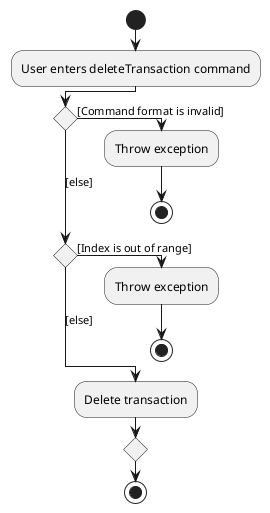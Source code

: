 @startuml
!pragma useVerticalIf on
start
:User enters deleteTransaction command;
if () then ([Command format is invalid])
  :Throw exception;
  stop
([else]) elseif () then ([Index is out of range])
  :Throw exception;
  stop
else ([else])
  :Delete transaction;
endif
stop
@enduml
